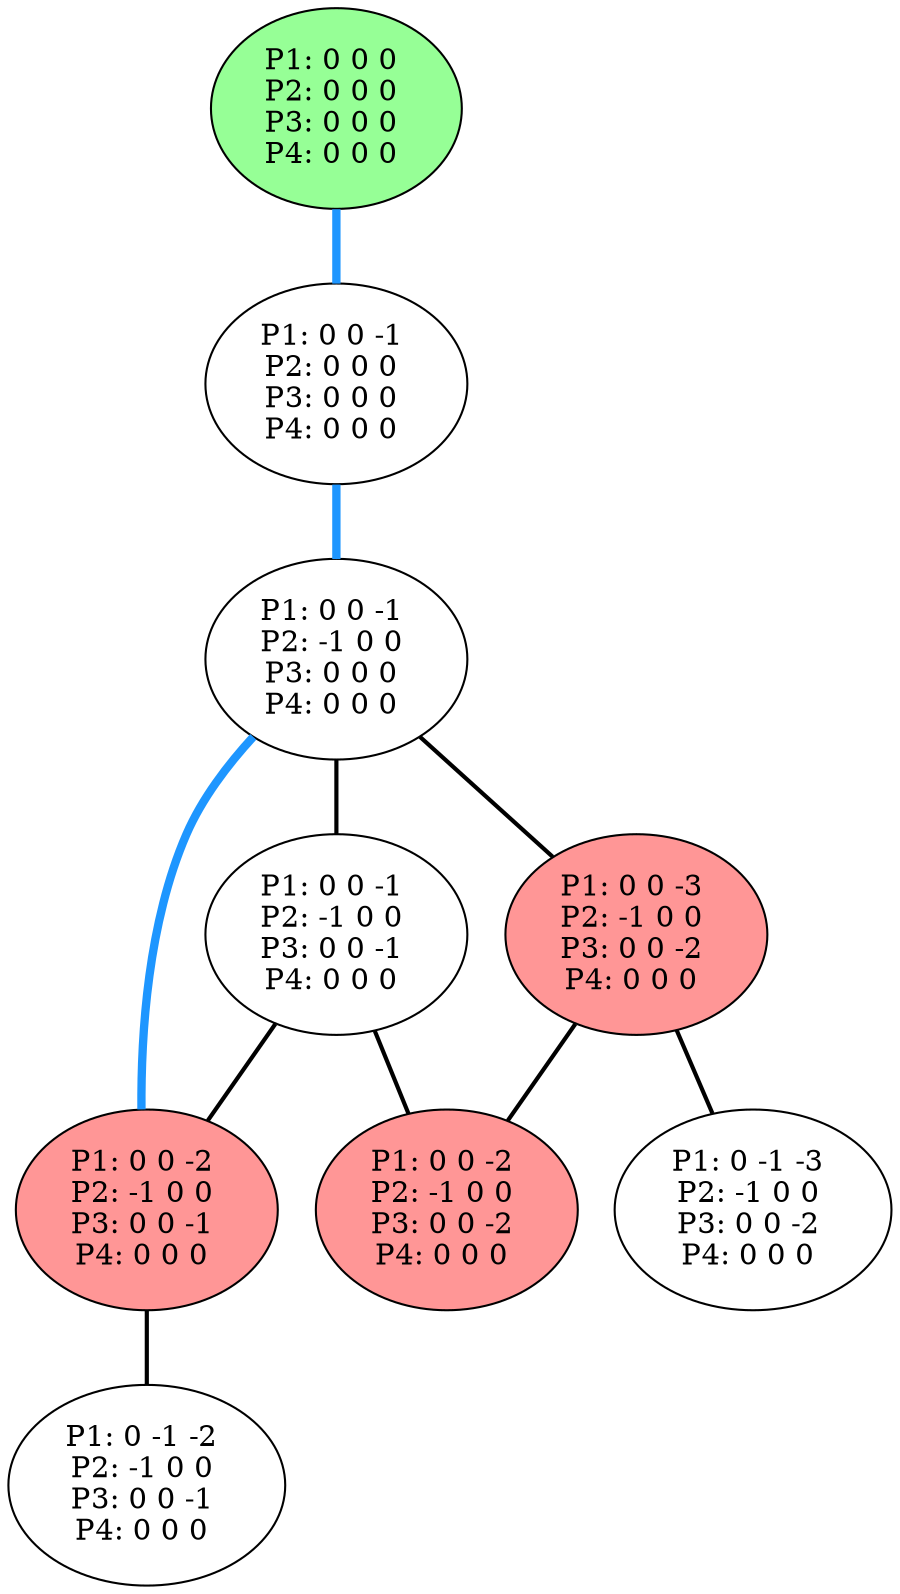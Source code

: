graph G {
color = "black"
0 [label = "P1: 0 0 0 
P2: 0 0 0 
P3: 0 0 0 
P4: 0 0 0 
",  style="filled", fillcolor = "#96FF96"];
1 [label = "P1: 0 0 -1 
P2: 0 0 0 
P3: 0 0 0 
P4: 0 0 0 
"];
2 [label = "P1: 0 0 -1 
P2: -1 0 0 
P3: 0 0 0 
P4: 0 0 0 
"];
3 [label = "P1: 0 0 -1 
P2: -1 0 0 
P3: 0 0 -1 
P4: 0 0 0 
"];
4 [label = "P1: 0 0 -2 
P2: -1 0 0 
P3: 0 0 -1 
P4: 0 0 0 
",  style="filled", fillcolor = "#FF9696"];
5 [label = "P1: 0 0 -3 
P2: -1 0 0 
P3: 0 0 -2 
P4: 0 0 0 
",  style="filled", fillcolor = "#FF9696"];
6 [label = "P1: 0 0 -2 
P2: -1 0 0 
P3: 0 0 -2 
P4: 0 0 0 
",  style="filled", fillcolor = "#FF9696"];
7 [label = "P1: 0 -1 -2 
P2: -1 0 0 
P3: 0 0 -1 
P4: 0 0 0 
"];
8 [label = "P1: 0 -1 -3 
P2: -1 0 0 
P3: 0 0 -2 
P4: 0 0 0 
"];
edge [style=bold];
0 -- 1 [color="#1E96FF", penwidth=4.0];

1 -- 2 [color="#1E96FF", penwidth=4.0];

2 -- 3 [color=black];
2 -- 4 [color="#1E96FF", penwidth=4.0];
2 -- 5 [color=black];

3 -- 4 [color=black];
3 -- 6 [color=black];

4 -- 7 [color=black];

5 -- 8 [color=black];
5 -- 6 [color=black];




}
